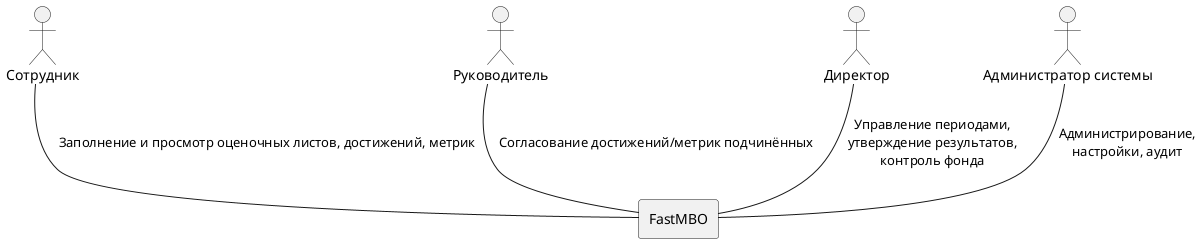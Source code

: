 @startuml
' Диаграмма C4: Контекстная диаграмма FastMBO

!define RECTANGLE rectangle

actor Employee as "Сотрудник"
actor Leader as "Руководитель"
actor Director as "Директор"
actor Admin as "Администратор системы"

RECTANGLE FastMBO as "FastMBO"

Employee  -- FastMBO : Заполнение и просмотр оценочных листов, достижений, метрик
Leader    -- FastMBO : Согласование достижений/метрик подчинённых
Director  -- FastMBO : Управление периодами,\nутверждение результатов,\nконтроль фонда
Admin     -- FastMBO : Администрирование,\nнастройки, аудит

@enduml